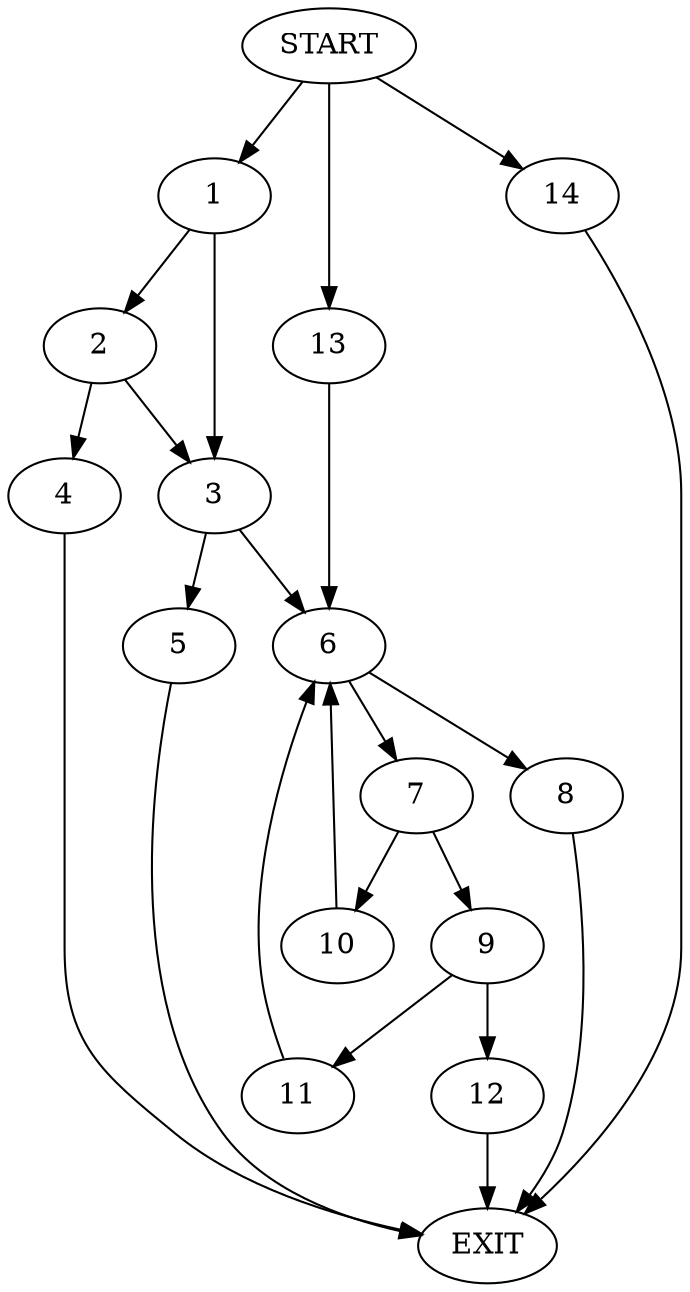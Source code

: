 digraph {
0 [label="START"]
15 [label="EXIT"]
0 -> 1
1 -> 2
1 -> 3
2 -> 4
2 -> 3
3 -> 5
3 -> 6
4 -> 15
5 -> 15
6 -> 7
6 -> 8
8 -> 15
7 -> 9
7 -> 10
9 -> 11
9 -> 12
10 -> 6
11 -> 6
12 -> 15
0 -> 13
13 -> 6
0 -> 14
14 -> 15
}
